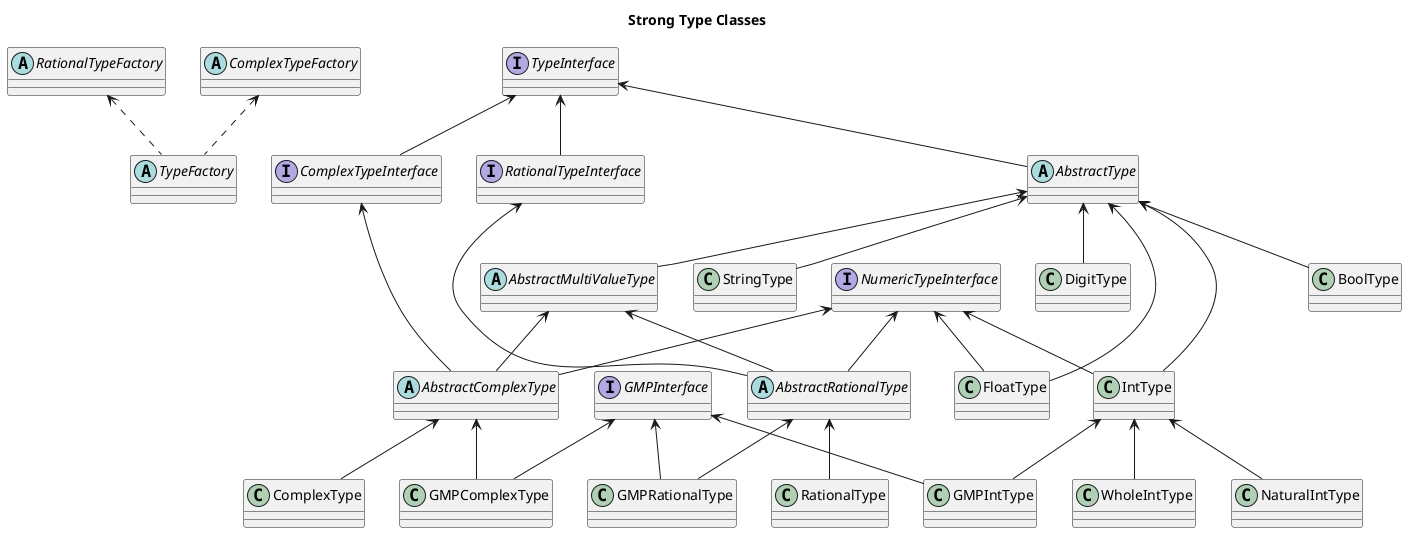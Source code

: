 @startuml
title Strong Type Classes

abstract class TypeFactory

abstract class RationalTypeFactory

abstract class ComplexTypeFactory

RationalTypeFactory <.. TypeFactory
ComplexTypeFactory <.. TypeFactory

interface ComplexTypeInterface

interface GMPInterface

interface NumericTypeInterface

interface RationalTypeInterface

interface TypeInterface

abstract class AbstractType

abstract class AbstractMultiValueType

abstract class AbstractRationalType

abstract class AbstractComplexType

class BoolType

class StringType

class IntType

class NaturalIntType

class WholeIntType

class FloatType

class DigitType

class GMPIntType

class RationalType

class GMPRationalType

class ComplexType

class GMPComplexType

TypeInterface <-- AbstractType
TypeInterface <-- ComplexTypeInterface
TypeInterface <-- RationalTypeInterface
AbstractType <-- AbstractMultiValueType
AbstractType <-- BoolType
AbstractType <-- StringType
AbstractType <-- DigitType
AbstractType <-- IntType
NumericTypeInterface <-- IntType
IntType <-- NaturalIntType
IntType <-- WholeIntType
IntType <-- GMPIntType
AbstractType <-- FloatType
NumericTypeInterface <-- FloatType
GMPInterface <-- GMPIntType
RationalTypeInterface <-- AbstractRationalType
NumericTypeInterface <-- AbstractRationalType
AbstractMultiValueType <-- AbstractRationalType
AbstractRationalType <-- RationalType
AbstractRationalType <-- GMPRationalType
GMPInterface <-- GMPRationalType
AbstractMultiValueType <-- AbstractComplexType
ComplexTypeInterface <-- AbstractComplexType
NumericTypeInterface <-- AbstractComplexType
AbstractComplexType <-- ComplexType
AbstractComplexType <-- GMPComplexType
GMPInterface <-- GMPComplexType
@enduml